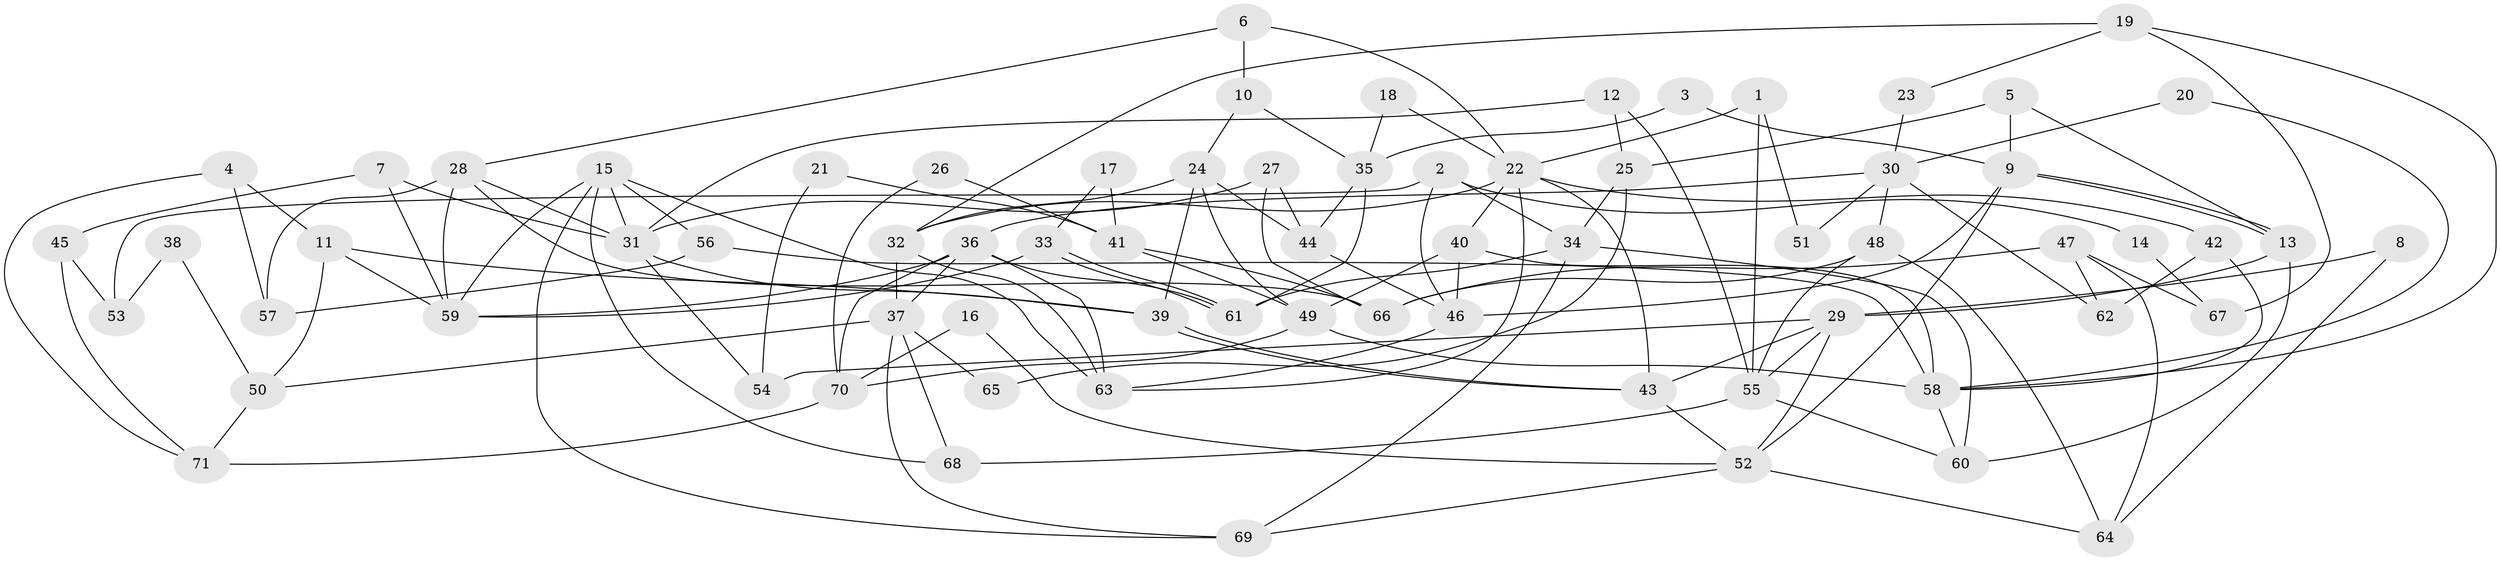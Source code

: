// coarse degree distribution, {3: 0.21428571428571427, 5: 0.19047619047619047, 6: 0.07142857142857142, 4: 0.11904761904761904, 8: 0.14285714285714285, 7: 0.16666666666666666, 2: 0.09523809523809523}
// Generated by graph-tools (version 1.1) at 2025/41/03/06/25 10:41:55]
// undirected, 71 vertices, 142 edges
graph export_dot {
graph [start="1"]
  node [color=gray90,style=filled];
  1;
  2;
  3;
  4;
  5;
  6;
  7;
  8;
  9;
  10;
  11;
  12;
  13;
  14;
  15;
  16;
  17;
  18;
  19;
  20;
  21;
  22;
  23;
  24;
  25;
  26;
  27;
  28;
  29;
  30;
  31;
  32;
  33;
  34;
  35;
  36;
  37;
  38;
  39;
  40;
  41;
  42;
  43;
  44;
  45;
  46;
  47;
  48;
  49;
  50;
  51;
  52;
  53;
  54;
  55;
  56;
  57;
  58;
  59;
  60;
  61;
  62;
  63;
  64;
  65;
  66;
  67;
  68;
  69;
  70;
  71;
  1 -- 22;
  1 -- 55;
  1 -- 51;
  2 -- 34;
  2 -- 46;
  2 -- 14;
  2 -- 53;
  3 -- 9;
  3 -- 35;
  4 -- 57;
  4 -- 11;
  4 -- 71;
  5 -- 9;
  5 -- 13;
  5 -- 25;
  6 -- 22;
  6 -- 10;
  6 -- 28;
  7 -- 59;
  7 -- 31;
  7 -- 45;
  8 -- 29;
  8 -- 64;
  9 -- 52;
  9 -- 13;
  9 -- 13;
  9 -- 46;
  10 -- 35;
  10 -- 24;
  11 -- 59;
  11 -- 39;
  11 -- 50;
  12 -- 31;
  12 -- 25;
  12 -- 55;
  13 -- 29;
  13 -- 60;
  14 -- 67;
  15 -- 68;
  15 -- 63;
  15 -- 31;
  15 -- 56;
  15 -- 59;
  15 -- 69;
  16 -- 70;
  16 -- 52;
  17 -- 41;
  17 -- 33;
  18 -- 22;
  18 -- 35;
  19 -- 32;
  19 -- 58;
  19 -- 23;
  19 -- 67;
  20 -- 58;
  20 -- 30;
  21 -- 41;
  21 -- 54;
  22 -- 42;
  22 -- 40;
  22 -- 32;
  22 -- 43;
  22 -- 63;
  23 -- 30;
  24 -- 32;
  24 -- 39;
  24 -- 44;
  24 -- 49;
  25 -- 34;
  25 -- 65;
  26 -- 70;
  26 -- 41;
  27 -- 31;
  27 -- 44;
  27 -- 66;
  28 -- 59;
  28 -- 31;
  28 -- 57;
  28 -- 66;
  29 -- 43;
  29 -- 55;
  29 -- 52;
  29 -- 54;
  30 -- 48;
  30 -- 36;
  30 -- 51;
  30 -- 62;
  31 -- 39;
  31 -- 54;
  32 -- 37;
  32 -- 63;
  33 -- 59;
  33 -- 61;
  33 -- 61;
  34 -- 69;
  34 -- 61;
  34 -- 60;
  35 -- 61;
  35 -- 44;
  36 -- 63;
  36 -- 37;
  36 -- 59;
  36 -- 61;
  36 -- 70;
  37 -- 69;
  37 -- 50;
  37 -- 65;
  37 -- 68;
  38 -- 50;
  38 -- 53;
  39 -- 43;
  39 -- 43;
  40 -- 46;
  40 -- 49;
  40 -- 58;
  41 -- 66;
  41 -- 49;
  42 -- 62;
  42 -- 58;
  43 -- 52;
  44 -- 46;
  45 -- 71;
  45 -- 53;
  46 -- 63;
  47 -- 64;
  47 -- 66;
  47 -- 62;
  47 -- 67;
  48 -- 66;
  48 -- 55;
  48 -- 64;
  49 -- 58;
  49 -- 70;
  50 -- 71;
  52 -- 64;
  52 -- 69;
  55 -- 60;
  55 -- 68;
  56 -- 58;
  56 -- 57;
  58 -- 60;
  70 -- 71;
}
